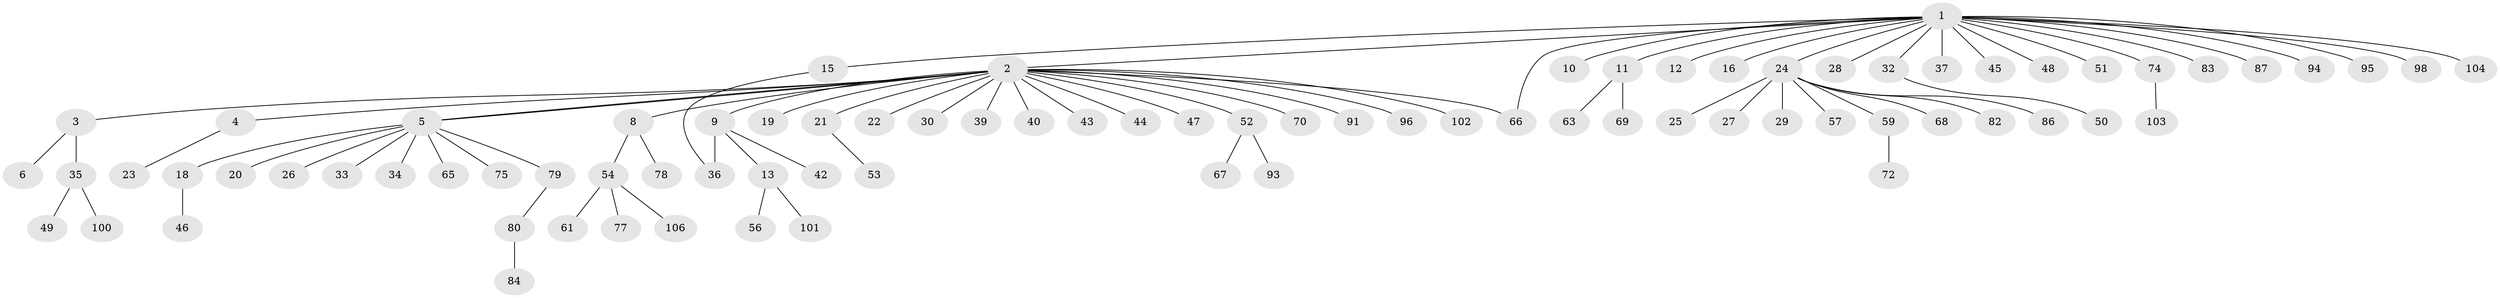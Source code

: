 // original degree distribution, {22: 0.009433962264150943, 23: 0.009433962264150943, 4: 0.0660377358490566, 2: 0.1509433962264151, 1: 0.6886792452830188, 8: 0.009433962264150943, 3: 0.04716981132075472, 10: 0.009433962264150943, 5: 0.009433962264150943}
// Generated by graph-tools (version 1.1) at 2025/41/03/06/25 10:41:48]
// undirected, 83 vertices, 85 edges
graph export_dot {
graph [start="1"]
  node [color=gray90,style=filled];
  1 [super="+7"];
  2 [super="+62"];
  3 [super="+55"];
  4;
  5 [super="+14"];
  6;
  8 [super="+38"];
  9 [super="+89"];
  10;
  11 [super="+105"];
  12;
  13 [super="+17"];
  15 [super="+58"];
  16;
  18;
  19;
  20;
  21 [super="+41"];
  22;
  23 [super="+85"];
  24 [super="+64"];
  25;
  26;
  27 [super="+31"];
  28;
  29;
  30;
  32;
  33;
  34;
  35 [super="+97"];
  36;
  37;
  39;
  40;
  42;
  43 [super="+71"];
  44;
  45;
  46;
  47;
  48;
  49;
  50;
  51;
  52 [super="+60"];
  53;
  54 [super="+76"];
  56 [super="+90"];
  57;
  59 [super="+73"];
  61;
  63;
  65;
  66;
  67 [super="+81"];
  68;
  69;
  70;
  72;
  74 [super="+99"];
  75;
  77 [super="+92"];
  78;
  79 [super="+88"];
  80;
  82;
  83;
  84;
  86;
  87;
  91;
  93;
  94;
  95;
  96;
  98;
  100;
  101;
  102;
  103;
  104;
  106;
  1 -- 2;
  1 -- 10;
  1 -- 11;
  1 -- 12;
  1 -- 15;
  1 -- 16;
  1 -- 24;
  1 -- 28;
  1 -- 32;
  1 -- 37;
  1 -- 45;
  1 -- 48;
  1 -- 51;
  1 -- 66;
  1 -- 74;
  1 -- 83;
  1 -- 87;
  1 -- 94;
  1 -- 95;
  1 -- 98;
  1 -- 104;
  2 -- 3;
  2 -- 4;
  2 -- 5;
  2 -- 5;
  2 -- 8;
  2 -- 9;
  2 -- 19;
  2 -- 21;
  2 -- 22;
  2 -- 30;
  2 -- 39;
  2 -- 40;
  2 -- 43;
  2 -- 44;
  2 -- 47;
  2 -- 52;
  2 -- 66;
  2 -- 70;
  2 -- 91;
  2 -- 96;
  2 -- 102;
  3 -- 6;
  3 -- 35;
  4 -- 23;
  5 -- 75;
  5 -- 33;
  5 -- 34;
  5 -- 65;
  5 -- 79;
  5 -- 18;
  5 -- 20;
  5 -- 26;
  8 -- 54;
  8 -- 78;
  9 -- 13;
  9 -- 42;
  9 -- 36;
  11 -- 63;
  11 -- 69;
  13 -- 56;
  13 -- 101;
  15 -- 36;
  18 -- 46;
  21 -- 53;
  24 -- 25;
  24 -- 27;
  24 -- 29;
  24 -- 57;
  24 -- 59;
  24 -- 68;
  24 -- 82;
  24 -- 86;
  32 -- 50;
  35 -- 49;
  35 -- 100;
  52 -- 67;
  52 -- 93;
  54 -- 61;
  54 -- 77;
  54 -- 106;
  59 -- 72;
  74 -- 103;
  79 -- 80;
  80 -- 84;
}
